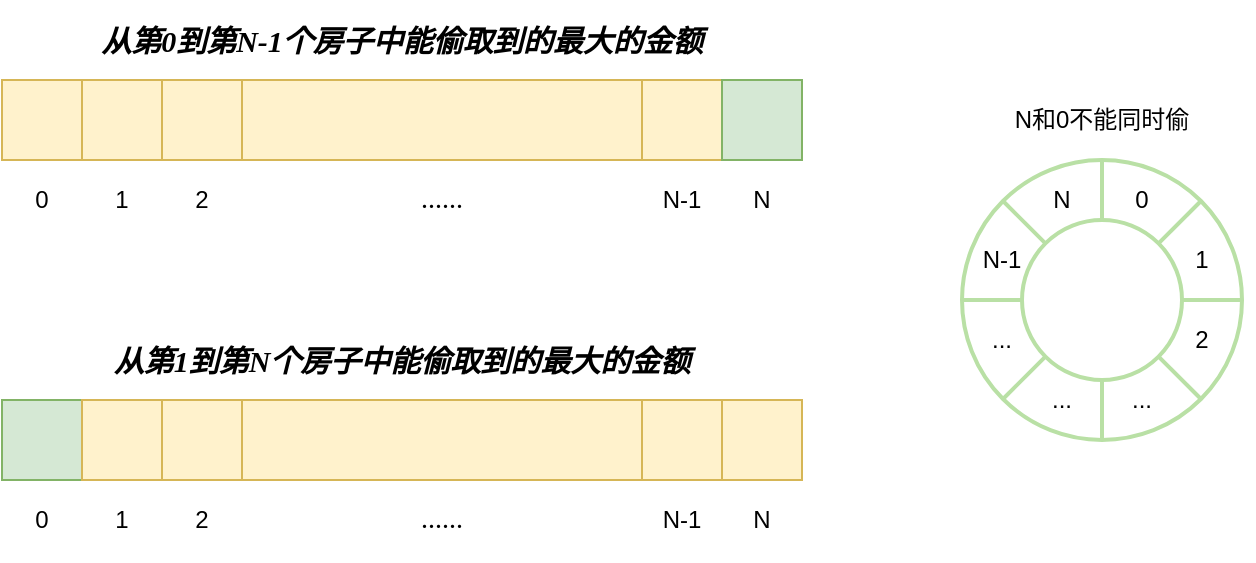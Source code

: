 <mxfile version="16.0.3" type="github">
  <diagram id="sFU6tjpCoSdN-s7Vxj9b" name="第 1 页">
    <mxGraphModel dx="1886" dy="810" grid="1" gridSize="10" guides="1" tooltips="1" connect="1" arrows="1" fold="1" page="1" pageScale="1" pageWidth="827" pageHeight="1169" background="#ffffff" math="0" shadow="0">
      <root>
        <mxCell id="0" />
        <mxCell id="1" parent="0" />
        <mxCell id="uTlOZeRIIzihqgBThTOV-115" style="edgeStyle=orthogonalEdgeStyle;rounded=0;orthogonalLoop=1;jettySize=auto;html=1;exitX=0.5;exitY=0;exitDx=0;exitDy=0;entryX=0.5;entryY=0;entryDx=0;entryDy=0;endArrow=none;endFill=0;" parent="1" source="uTlOZeRIIzihqgBThTOV-114" target="uTlOZeRIIzihqgBThTOV-113" edge="1">
          <mxGeometry relative="1" as="geometry" />
        </mxCell>
        <mxCell id="uTlOZeRIIzihqgBThTOV-116" style="edgeStyle=orthogonalEdgeStyle;rounded=0;orthogonalLoop=1;jettySize=auto;html=1;exitX=0.5;exitY=0;exitDx=0;exitDy=0;entryX=0.5;entryY=0;entryDx=0;entryDy=0;endArrow=none;endFill=0;" parent="1" source="uTlOZeRIIzihqgBThTOV-114" target="uTlOZeRIIzihqgBThTOV-113" edge="1">
          <mxGeometry relative="1" as="geometry" />
        </mxCell>
        <mxCell id="uTlOZeRIIzihqgBThTOV-114" value="" style="ellipse;whiteSpace=wrap;html=1;aspect=fixed;strokeColor=#B9E0A5;strokeWidth=2;" parent="1" vertex="1">
          <mxGeometry x="640" y="120" width="140" height="140" as="geometry" />
        </mxCell>
        <mxCell id="uTlOZeRIIzihqgBThTOV-76" value="" style="rounded=0;whiteSpace=wrap;html=1;fillColor=#fff2cc;strokeColor=#d6b656;" parent="1" vertex="1">
          <mxGeometry x="160" y="80" width="40" height="40" as="geometry" />
        </mxCell>
        <mxCell id="uTlOZeRIIzihqgBThTOV-77" value="" style="rounded=0;whiteSpace=wrap;html=1;fillColor=#fff2cc;strokeColor=#d6b656;" parent="1" vertex="1">
          <mxGeometry x="200" y="80" width="40" height="40" as="geometry" />
        </mxCell>
        <mxCell id="uTlOZeRIIzihqgBThTOV-78" value="" style="rounded=0;whiteSpace=wrap;html=1;fillColor=#fff2cc;strokeColor=#d6b656;" parent="1" vertex="1">
          <mxGeometry x="240" y="80" width="40" height="40" as="geometry" />
        </mxCell>
        <mxCell id="uTlOZeRIIzihqgBThTOV-79" value="" style="rounded=0;whiteSpace=wrap;html=1;fillColor=#fff2cc;strokeColor=#d6b656;" parent="1" vertex="1">
          <mxGeometry x="280" y="80" width="210" height="40" as="geometry" />
        </mxCell>
        <mxCell id="uTlOZeRIIzihqgBThTOV-80" value="&lt;i&gt;&lt;b&gt;从第0到第N-1个房子中能偷取到的最大的金额&lt;/b&gt;&lt;/i&gt;&lt;div class=&quot;okr-block-clipboard&quot;&gt;&lt;/div&gt;" style="text;html=1;strokeColor=none;fillColor=none;align=center;verticalAlign=middle;whiteSpace=wrap;rounded=0;fontFamily=Comic Sans MS;fontSize=15;" parent="1" vertex="1">
          <mxGeometry x="160" y="40" width="400" height="40" as="geometry" />
        </mxCell>
        <mxCell id="uTlOZeRIIzihqgBThTOV-81" value="" style="rounded=0;whiteSpace=wrap;html=1;fillColor=#fff2cc;strokeColor=#d6b656;" parent="1" vertex="1">
          <mxGeometry x="480" y="80" width="40" height="40" as="geometry" />
        </mxCell>
        <mxCell id="uTlOZeRIIzihqgBThTOV-82" value="" style="rounded=0;whiteSpace=wrap;html=1;fillColor=#d5e8d4;strokeColor=#82b366;" parent="1" vertex="1">
          <mxGeometry x="520" y="80" width="40" height="40" as="geometry" />
        </mxCell>
        <mxCell id="uTlOZeRIIzihqgBThTOV-83" value="0" style="rounded=0;whiteSpace=wrap;html=1;fillColor=#d5e8d4;strokeColor=#82b366;opacity=0;" parent="1" vertex="1">
          <mxGeometry x="160" y="120" width="40" height="40" as="geometry" />
        </mxCell>
        <mxCell id="uTlOZeRIIzihqgBThTOV-84" value="1" style="rounded=0;whiteSpace=wrap;html=1;fillColor=#d5e8d4;strokeColor=#82b366;opacity=0;" parent="1" vertex="1">
          <mxGeometry x="200" y="120" width="40" height="40" as="geometry" />
        </mxCell>
        <mxCell id="uTlOZeRIIzihqgBThTOV-85" value="2" style="rounded=0;whiteSpace=wrap;html=1;fillColor=#d5e8d4;strokeColor=#82b366;opacity=0;" parent="1" vertex="1">
          <mxGeometry x="240" y="120" width="40" height="40" as="geometry" />
        </mxCell>
        <mxCell id="uTlOZeRIIzihqgBThTOV-86" value="N-1" style="rounded=0;whiteSpace=wrap;html=1;fillColor=#d5e8d4;strokeColor=#82b366;opacity=0;" parent="1" vertex="1">
          <mxGeometry x="480" y="120" width="40" height="40" as="geometry" />
        </mxCell>
        <mxCell id="uTlOZeRIIzihqgBThTOV-87" value="N" style="rounded=0;whiteSpace=wrap;html=1;fillColor=#d5e8d4;strokeColor=#82b366;opacity=0;" parent="1" vertex="1">
          <mxGeometry x="520" y="120" width="40" height="40" as="geometry" />
        </mxCell>
        <mxCell id="uTlOZeRIIzihqgBThTOV-88" value="&lt;font color=&quot;#000000&quot; style=&quot;font-size: 14px&quot;&gt;......&lt;/font&gt;" style="text;html=1;strokeColor=none;fillColor=none;align=center;verticalAlign=middle;whiteSpace=wrap;rounded=0;fontFamily=Comic Sans MS;fontSize=11;fontColor=#3399FF;opacity=0;" parent="1" vertex="1">
          <mxGeometry x="280" y="120" width="200" height="40" as="geometry" />
        </mxCell>
        <mxCell id="uTlOZeRIIzihqgBThTOV-117" style="edgeStyle=orthogonalEdgeStyle;rounded=0;orthogonalLoop=1;jettySize=auto;html=1;exitX=0.5;exitY=0;exitDx=0;exitDy=0;entryX=0.5;entryY=0;entryDx=0;entryDy=0;endArrow=none;endFill=0;strokeColor=#B9E0A5;strokeWidth=2;" parent="1" source="uTlOZeRIIzihqgBThTOV-113" target="uTlOZeRIIzihqgBThTOV-114" edge="1">
          <mxGeometry relative="1" as="geometry" />
        </mxCell>
        <mxCell id="uTlOZeRIIzihqgBThTOV-119" style="edgeStyle=orthogonalEdgeStyle;rounded=0;orthogonalLoop=1;jettySize=auto;html=1;exitX=1;exitY=0.5;exitDx=0;exitDy=0;entryX=1;entryY=0.5;entryDx=0;entryDy=0;endArrow=none;endFill=0;strokeColor=#B9E0A5;strokeWidth=2;" parent="1" source="uTlOZeRIIzihqgBThTOV-113" target="uTlOZeRIIzihqgBThTOV-114" edge="1">
          <mxGeometry relative="1" as="geometry" />
        </mxCell>
        <mxCell id="uTlOZeRIIzihqgBThTOV-120" style="edgeStyle=orthogonalEdgeStyle;rounded=0;orthogonalLoop=1;jettySize=auto;html=1;exitX=0.5;exitY=1;exitDx=0;exitDy=0;entryX=0.5;entryY=1;entryDx=0;entryDy=0;endArrow=none;endFill=0;strokeColor=#B9E0A5;strokeWidth=2;" parent="1" source="uTlOZeRIIzihqgBThTOV-113" target="uTlOZeRIIzihqgBThTOV-114" edge="1">
          <mxGeometry relative="1" as="geometry" />
        </mxCell>
        <mxCell id="uTlOZeRIIzihqgBThTOV-121" style="edgeStyle=orthogonalEdgeStyle;rounded=0;orthogonalLoop=1;jettySize=auto;html=1;exitX=0;exitY=0.5;exitDx=0;exitDy=0;entryX=0;entryY=0.5;entryDx=0;entryDy=0;endArrow=none;endFill=0;strokeWidth=2;strokeColor=#B9E0A5;" parent="1" source="uTlOZeRIIzihqgBThTOV-113" target="uTlOZeRIIzihqgBThTOV-114" edge="1">
          <mxGeometry relative="1" as="geometry" />
        </mxCell>
        <mxCell id="uTlOZeRIIzihqgBThTOV-126" style="edgeStyle=none;rounded=0;orthogonalLoop=1;jettySize=auto;html=1;exitX=0;exitY=1;exitDx=0;exitDy=0;endArrow=none;endFill=0;strokeColor=#B9E0A5;strokeWidth=2;" parent="1" source="uTlOZeRIIzihqgBThTOV-113" target="uTlOZeRIIzihqgBThTOV-114" edge="1">
          <mxGeometry relative="1" as="geometry" />
        </mxCell>
        <mxCell id="uTlOZeRIIzihqgBThTOV-127" style="edgeStyle=none;rounded=0;orthogonalLoop=1;jettySize=auto;html=1;exitX=1;exitY=1;exitDx=0;exitDy=0;entryX=1;entryY=1;entryDx=0;entryDy=0;endArrow=none;endFill=0;strokeColor=#B9E0A5;strokeWidth=2;" parent="1" source="uTlOZeRIIzihqgBThTOV-113" target="uTlOZeRIIzihqgBThTOV-114" edge="1">
          <mxGeometry relative="1" as="geometry" />
        </mxCell>
        <mxCell id="uTlOZeRIIzihqgBThTOV-128" style="edgeStyle=none;rounded=0;orthogonalLoop=1;jettySize=auto;html=1;exitX=1;exitY=0;exitDx=0;exitDy=0;entryX=1;entryY=0;entryDx=0;entryDy=0;endArrow=none;endFill=0;strokeColor=#B9E0A5;strokeWidth=2;" parent="1" source="uTlOZeRIIzihqgBThTOV-113" target="uTlOZeRIIzihqgBThTOV-114" edge="1">
          <mxGeometry relative="1" as="geometry" />
        </mxCell>
        <mxCell id="uTlOZeRIIzihqgBThTOV-129" style="edgeStyle=none;rounded=0;orthogonalLoop=1;jettySize=auto;html=1;exitX=0;exitY=0;exitDx=0;exitDy=0;entryX=0;entryY=0;entryDx=0;entryDy=0;endArrow=none;endFill=0;fillColor=#d5e8d4;strokeColor=#B9E0A5;strokeWidth=2;" parent="1" source="uTlOZeRIIzihqgBThTOV-113" target="uTlOZeRIIzihqgBThTOV-114" edge="1">
          <mxGeometry relative="1" as="geometry" />
        </mxCell>
        <mxCell id="uTlOZeRIIzihqgBThTOV-113" value="" style="ellipse;whiteSpace=wrap;html=1;aspect=fixed;strokeColor=#B9E0A5;strokeWidth=2;" parent="1" vertex="1">
          <mxGeometry x="670" y="150" width="80" height="80" as="geometry" />
        </mxCell>
        <mxCell id="uTlOZeRIIzihqgBThTOV-130" value="0" style="text;html=1;strokeColor=none;fillColor=none;align=center;verticalAlign=middle;whiteSpace=wrap;rounded=0;" parent="1" vertex="1">
          <mxGeometry x="715" y="130" width="30" height="20" as="geometry" />
        </mxCell>
        <mxCell id="uTlOZeRIIzihqgBThTOV-131" value="1" style="text;html=1;strokeColor=none;fillColor=none;align=center;verticalAlign=middle;whiteSpace=wrap;rounded=0;" parent="1" vertex="1">
          <mxGeometry x="745" y="160" width="30" height="20" as="geometry" />
        </mxCell>
        <mxCell id="uTlOZeRIIzihqgBThTOV-132" value="2" style="text;html=1;strokeColor=none;fillColor=none;align=center;verticalAlign=middle;whiteSpace=wrap;rounded=0;" parent="1" vertex="1">
          <mxGeometry x="745" y="200" width="30" height="20" as="geometry" />
        </mxCell>
        <mxCell id="uTlOZeRIIzihqgBThTOV-133" value="..." style="text;html=1;strokeColor=none;fillColor=none;align=center;verticalAlign=middle;whiteSpace=wrap;rounded=0;" parent="1" vertex="1">
          <mxGeometry x="715" y="230" width="30" height="20" as="geometry" />
        </mxCell>
        <mxCell id="uTlOZeRIIzihqgBThTOV-134" value="..." style="text;html=1;strokeColor=none;fillColor=none;align=center;verticalAlign=middle;whiteSpace=wrap;rounded=0;" parent="1" vertex="1">
          <mxGeometry x="675" y="230" width="30" height="20" as="geometry" />
        </mxCell>
        <mxCell id="uTlOZeRIIzihqgBThTOV-135" value="..." style="text;html=1;strokeColor=none;fillColor=none;align=center;verticalAlign=middle;whiteSpace=wrap;rounded=0;" parent="1" vertex="1">
          <mxGeometry x="645" y="200" width="30" height="20" as="geometry" />
        </mxCell>
        <mxCell id="uTlOZeRIIzihqgBThTOV-136" value="N-1" style="text;html=1;strokeColor=none;fillColor=none;align=center;verticalAlign=middle;whiteSpace=wrap;rounded=0;" parent="1" vertex="1">
          <mxGeometry x="645" y="160" width="30" height="20" as="geometry" />
        </mxCell>
        <mxCell id="uTlOZeRIIzihqgBThTOV-137" value="N" style="text;html=1;strokeColor=none;fillColor=none;align=center;verticalAlign=middle;whiteSpace=wrap;rounded=0;" parent="1" vertex="1">
          <mxGeometry x="675" y="130" width="30" height="20" as="geometry" />
        </mxCell>
        <mxCell id="uTlOZeRIIzihqgBThTOV-141" value="" style="rounded=0;whiteSpace=wrap;html=1;fillColor=#d5e8d4;strokeColor=#82b366;" parent="1" vertex="1">
          <mxGeometry x="160" y="240" width="40" height="40" as="geometry" />
        </mxCell>
        <mxCell id="uTlOZeRIIzihqgBThTOV-142" value="" style="rounded=0;whiteSpace=wrap;html=1;fillColor=#fff2cc;strokeColor=#d6b656;" parent="1" vertex="1">
          <mxGeometry x="200" y="240" width="40" height="40" as="geometry" />
        </mxCell>
        <mxCell id="uTlOZeRIIzihqgBThTOV-143" value="" style="rounded=0;whiteSpace=wrap;html=1;fillColor=#fff2cc;strokeColor=#d6b656;" parent="1" vertex="1">
          <mxGeometry x="240" y="240" width="40" height="40" as="geometry" />
        </mxCell>
        <mxCell id="uTlOZeRIIzihqgBThTOV-144" value="" style="rounded=0;whiteSpace=wrap;html=1;fillColor=#fff2cc;strokeColor=#d6b656;" parent="1" vertex="1">
          <mxGeometry x="280" y="240" width="210" height="40" as="geometry" />
        </mxCell>
        <mxCell id="uTlOZeRIIzihqgBThTOV-145" value="&lt;i&gt;&lt;b&gt;从第1到第N个房子中能偷取到的最大的金额&lt;/b&gt;&lt;/i&gt;&lt;div class=&quot;okr-block-clipboard&quot;&gt;&lt;/div&gt;" style="text;html=1;strokeColor=none;fillColor=none;align=center;verticalAlign=middle;whiteSpace=wrap;rounded=0;fontFamily=Comic Sans MS;fontSize=15;" parent="1" vertex="1">
          <mxGeometry x="160" y="200" width="400" height="40" as="geometry" />
        </mxCell>
        <mxCell id="uTlOZeRIIzihqgBThTOV-146" value="" style="rounded=0;whiteSpace=wrap;html=1;fillColor=#fff2cc;strokeColor=#d6b656;" parent="1" vertex="1">
          <mxGeometry x="480" y="240" width="40" height="40" as="geometry" />
        </mxCell>
        <mxCell id="uTlOZeRIIzihqgBThTOV-147" value="" style="rounded=0;whiteSpace=wrap;html=1;fillColor=#fff2cc;strokeColor=#d6b656;" parent="1" vertex="1">
          <mxGeometry x="520" y="240" width="40" height="40" as="geometry" />
        </mxCell>
        <mxCell id="uTlOZeRIIzihqgBThTOV-148" value="0" style="rounded=0;whiteSpace=wrap;html=1;fillColor=#d5e8d4;strokeColor=#82b366;opacity=0;" parent="1" vertex="1">
          <mxGeometry x="160" y="280" width="40" height="40" as="geometry" />
        </mxCell>
        <mxCell id="uTlOZeRIIzihqgBThTOV-149" value="1" style="rounded=0;whiteSpace=wrap;html=1;fillColor=#d5e8d4;strokeColor=#82b366;opacity=0;" parent="1" vertex="1">
          <mxGeometry x="200" y="280" width="40" height="40" as="geometry" />
        </mxCell>
        <mxCell id="uTlOZeRIIzihqgBThTOV-150" value="2" style="rounded=0;whiteSpace=wrap;html=1;fillColor=#d5e8d4;strokeColor=#82b366;opacity=0;" parent="1" vertex="1">
          <mxGeometry x="240" y="280" width="40" height="40" as="geometry" />
        </mxCell>
        <mxCell id="uTlOZeRIIzihqgBThTOV-151" value="N-1" style="rounded=0;whiteSpace=wrap;html=1;fillColor=#d5e8d4;strokeColor=#82b366;opacity=0;" parent="1" vertex="1">
          <mxGeometry x="480" y="280" width="40" height="40" as="geometry" />
        </mxCell>
        <mxCell id="uTlOZeRIIzihqgBThTOV-152" value="N" style="rounded=0;whiteSpace=wrap;html=1;fillColor=#d5e8d4;strokeColor=#82b366;opacity=0;" parent="1" vertex="1">
          <mxGeometry x="520" y="280" width="40" height="40" as="geometry" />
        </mxCell>
        <mxCell id="uTlOZeRIIzihqgBThTOV-153" value="&lt;font color=&quot;#000000&quot; style=&quot;font-size: 14px&quot;&gt;......&lt;/font&gt;" style="text;html=1;strokeColor=none;fillColor=none;align=center;verticalAlign=middle;whiteSpace=wrap;rounded=0;fontFamily=Comic Sans MS;fontSize=11;fontColor=#3399FF;opacity=0;" parent="1" vertex="1">
          <mxGeometry x="280" y="280" width="200" height="40" as="geometry" />
        </mxCell>
        <mxCell id="uTlOZeRIIzihqgBThTOV-154" value="N和0不能同时偷" style="text;html=1;strokeColor=none;fillColor=none;align=center;verticalAlign=middle;whiteSpace=wrap;rounded=0;shadow=1;" parent="1" vertex="1">
          <mxGeometry x="640" y="80" width="140" height="40" as="geometry" />
        </mxCell>
      </root>
    </mxGraphModel>
  </diagram>
</mxfile>
